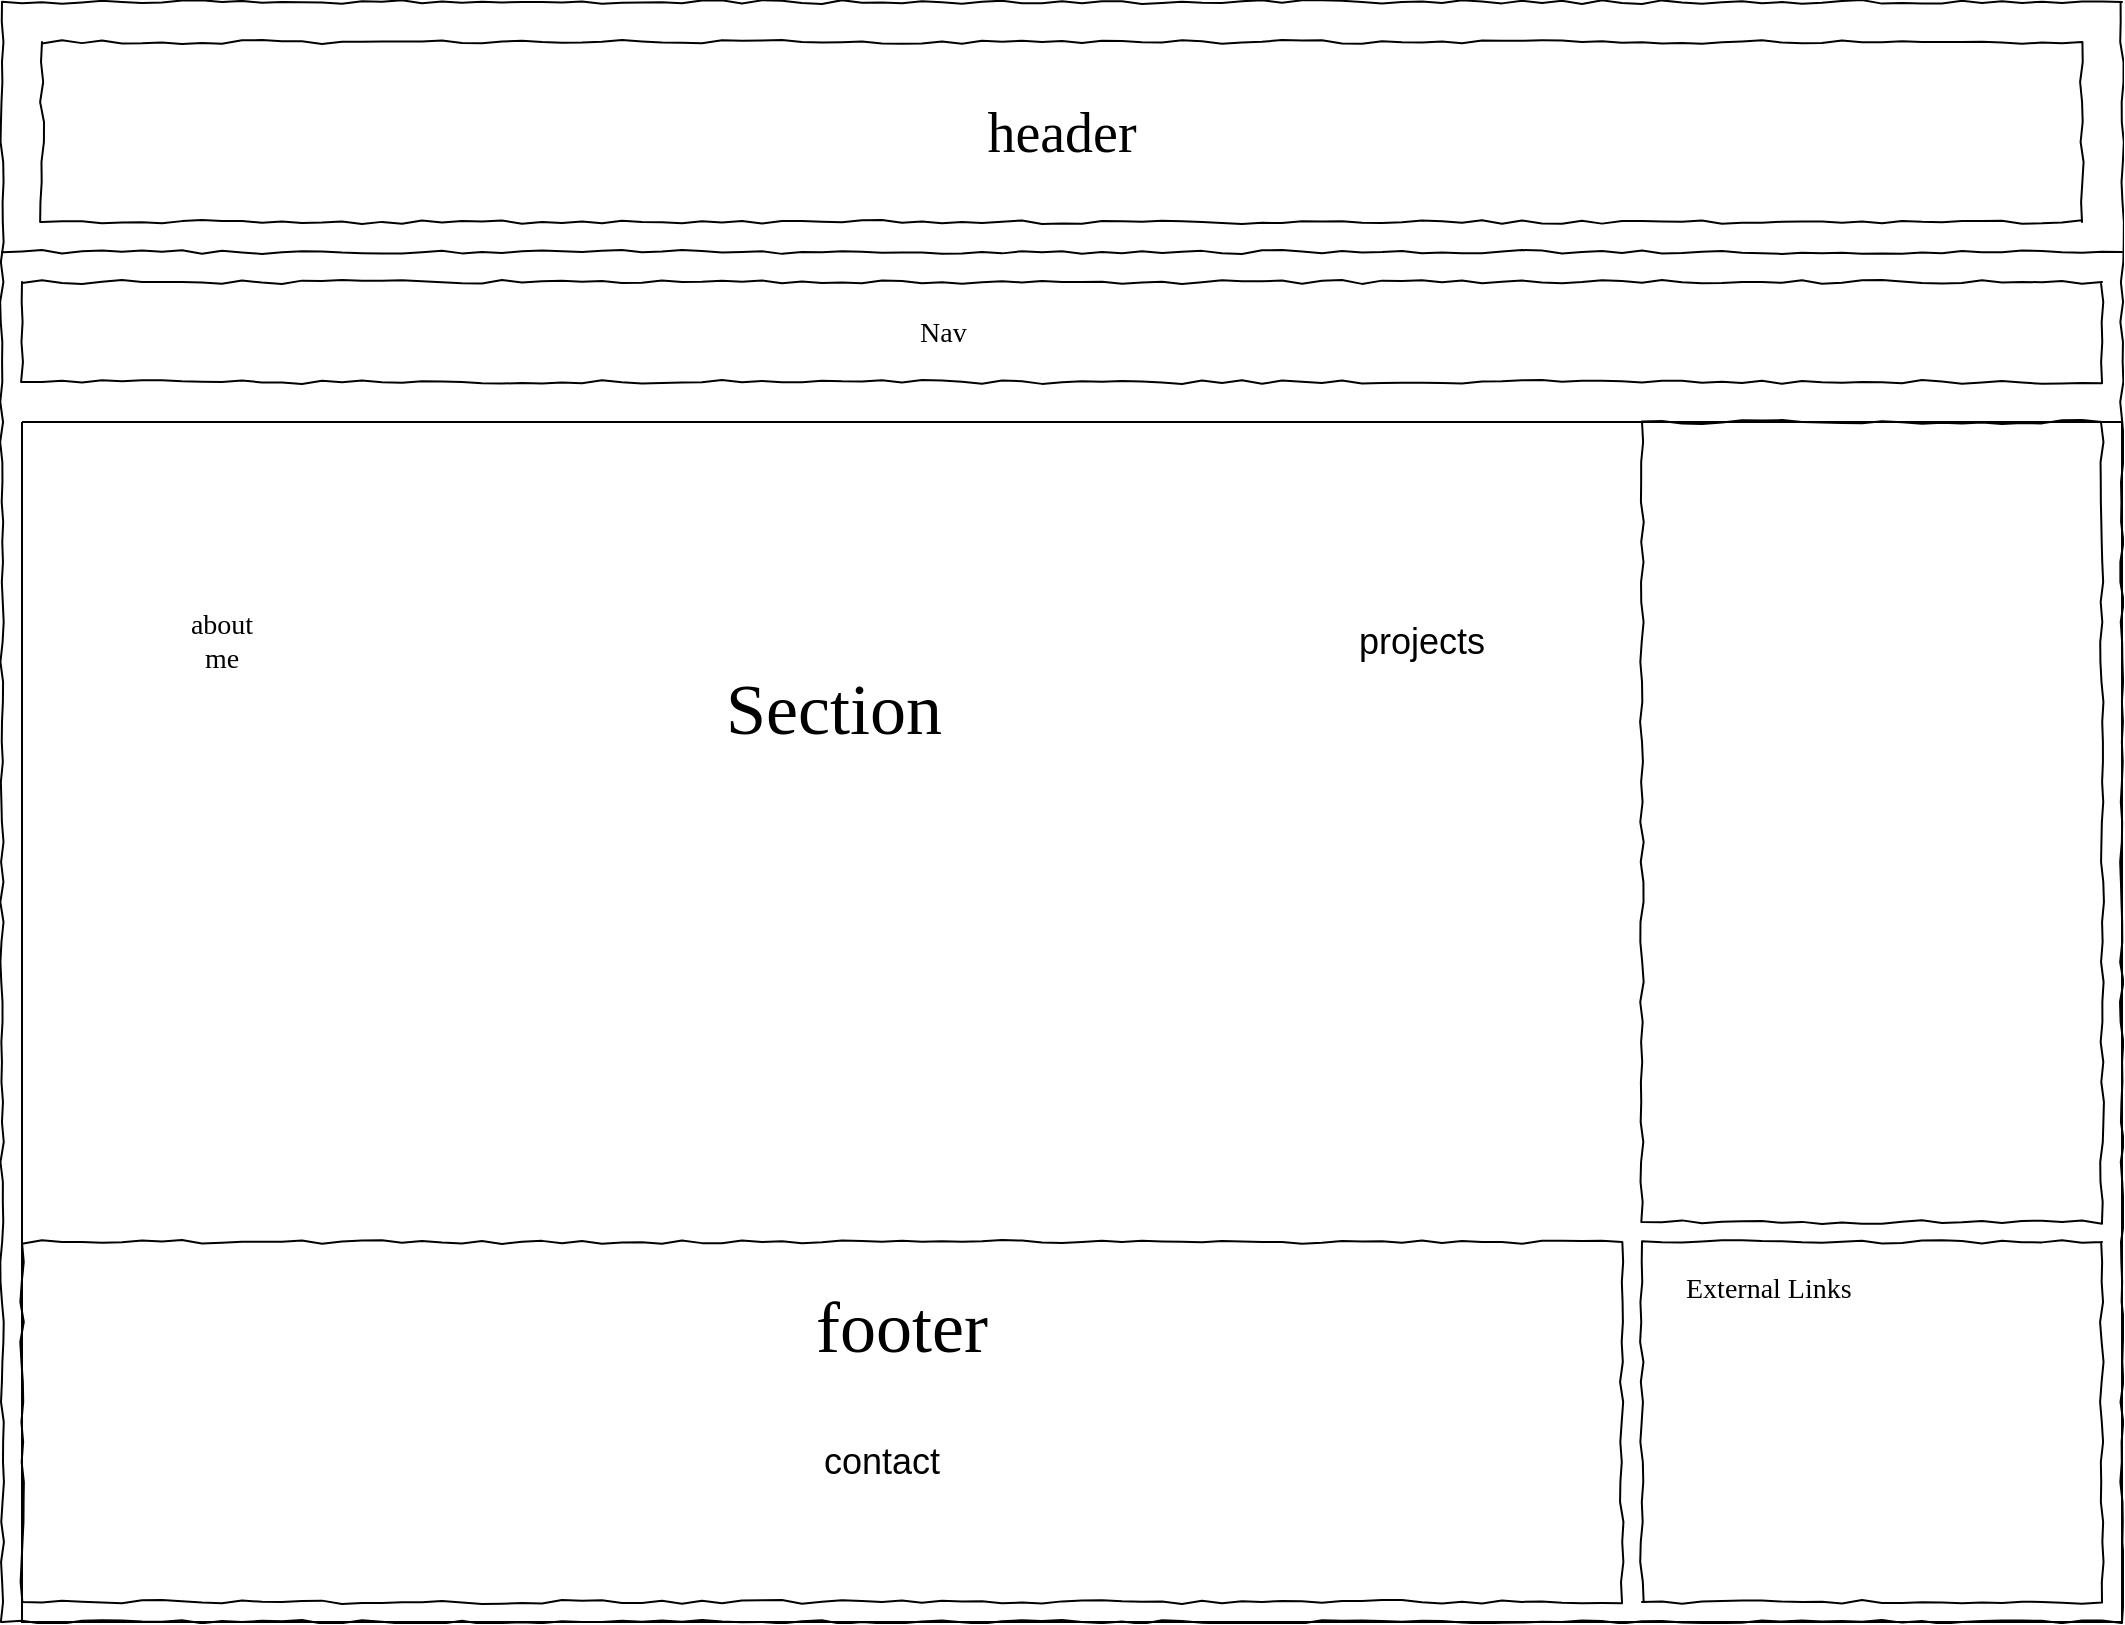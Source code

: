 <mxfile version="14.9.2" type="device"><diagram name="Page-1" id="03018318-947c-dd8e-b7a3-06fadd420f32"><mxGraphModel dx="1746" dy="1006" grid="1" gridSize="10" guides="1" tooltips="1" connect="1" arrows="1" fold="1" page="1" pageScale="1" pageWidth="1100" pageHeight="850" background="none" math="0" shadow="0"><root><mxCell id="0"/><mxCell id="1" parent="0"/><mxCell id="677b7b8949515195-2" value="header" style="whiteSpace=wrap;html=1;rounded=0;shadow=0;labelBackgroundColor=none;strokeWidth=1;fontFamily=Verdana;fontSize=28;align=center;comic=1;" parent="1" vertex="1"><mxGeometry x="40" y="40" width="1020" height="90" as="geometry"/></mxCell><mxCell id="677b7b8949515195-9" value="" style="line;strokeWidth=1;html=1;rounded=0;shadow=0;labelBackgroundColor=none;fillColor=none;fontFamily=Verdana;fontSize=14;fontColor=#000000;align=center;comic=1;" parent="1" vertex="1"><mxGeometry x="20" y="140" width="1060" height="10" as="geometry"/></mxCell><mxCell id="677b7b8949515195-10" value="" style="whiteSpace=wrap;html=1;rounded=0;shadow=0;labelBackgroundColor=none;strokeWidth=1;fillColor=none;fontFamily=Verdana;fontSize=12;align=center;comic=1;" parent="1" vertex="1"><mxGeometry x="30" y="160" width="1040" height="50" as="geometry"/></mxCell><mxCell id="677b7b8949515195-12" value="Nav" style="text;html=1;points=[];align=left;verticalAlign=top;spacingTop=-4;fontSize=14;fontFamily=Verdana" parent="1" vertex="1"><mxGeometry x="477" y="175" width="60" height="20" as="geometry"/></mxCell><mxCell id="677b7b8949515195-14" value="&lt;font style=&quot;font-size: 36px&quot;&gt;Section&amp;nbsp;&lt;/font&gt;" style="text;html=1;points=[];align=left;verticalAlign=top;spacingTop=-4;fontSize=14;fontFamily=Verdana" parent="1" vertex="1"><mxGeometry x="380" y="350" width="150" height="30" as="geometry"/></mxCell><mxCell id="677b7b8949515195-15" value="&lt;div style=&quot;text-align: justify&quot;&gt;&lt;br&gt;&lt;/div&gt;" style="whiteSpace=wrap;html=1;rounded=0;shadow=0;labelBackgroundColor=none;strokeWidth=1;fillColor=none;fontFamily=Verdana;fontSize=12;align=center;verticalAlign=top;spacing=10;comic=1;" parent="1" vertex="1"><mxGeometry x="30" y="640" width="800" height="180" as="geometry"/></mxCell><mxCell id="677b7b8949515195-25" value="" style="whiteSpace=wrap;html=1;rounded=0;shadow=0;labelBackgroundColor=none;strokeWidth=1;fillColor=none;fontFamily=Verdana;fontSize=12;align=center;comic=1;" parent="1" vertex="1"><mxGeometry x="840" y="230" width="230" height="400" as="geometry"/></mxCell><mxCell id="677b7b8949515195-26" value="" style="whiteSpace=wrap;html=1;rounded=0;shadow=0;labelBackgroundColor=none;strokeWidth=1;fillColor=none;fontFamily=Verdana;fontSize=12;align=center;comic=1;" parent="1" vertex="1"><mxGeometry x="840" y="640" width="230" height="180" as="geometry"/></mxCell><mxCell id="677b7b8949515195-42" value="External Links" style="text;html=1;points=[];align=left;verticalAlign=top;spacingTop=-4;fontSize=14;fontFamily=Verdana" parent="1" vertex="1"><mxGeometry x="860" y="653" width="170" height="20" as="geometry"/></mxCell><mxCell id="zRDaOQS1Dlfsl4JkHLOe-4" value="" style="swimlane;startSize=0;" vertex="1" parent="1"><mxGeometry x="30" y="230" width="1050" height="600" as="geometry"/></mxCell><mxCell id="zRDaOQS1Dlfsl4JkHLOe-8" value="&lt;font face=&quot;Verdana&quot; style=&quot;font-size: 14px&quot;&gt;about me&lt;/font&gt;" style="text;html=1;strokeColor=none;fillColor=none;align=center;verticalAlign=middle;whiteSpace=wrap;rounded=0;" vertex="1" parent="zRDaOQS1Dlfsl4JkHLOe-4"><mxGeometry x="80" y="100" width="40" height="20" as="geometry"/></mxCell><mxCell id="677b7b8949515195-1" value="" style="whiteSpace=wrap;html=1;rounded=0;shadow=0;labelBackgroundColor=none;strokeColor=#000000;strokeWidth=1;fillColor=none;fontFamily=Verdana;fontSize=12;fontColor=#000000;align=center;comic=1;" parent="zRDaOQS1Dlfsl4JkHLOe-4" vertex="1"><mxGeometry x="-10" y="-210" width="1060" height="810" as="geometry"/></mxCell><mxCell id="zRDaOQS1Dlfsl4JkHLOe-7" value="&lt;font style=&quot;font-size: 18px&quot;&gt;contact&lt;/font&gt;" style="text;html=1;strokeColor=none;fillColor=none;align=center;verticalAlign=middle;whiteSpace=wrap;rounded=0;" vertex="1" parent="zRDaOQS1Dlfsl4JkHLOe-4"><mxGeometry x="410" y="510" width="40" height="20" as="geometry"/></mxCell><mxCell id="zRDaOQS1Dlfsl4JkHLOe-5" value="&lt;font face=&quot;Verdana&quot; style=&quot;font-size: 36px&quot;&gt;footer&lt;/font&gt;" style="text;html=1;strokeColor=none;fillColor=none;align=center;verticalAlign=middle;whiteSpace=wrap;rounded=0;" vertex="1" parent="1"><mxGeometry x="450" y="673" width="40" height="20" as="geometry"/></mxCell><mxCell id="zRDaOQS1Dlfsl4JkHLOe-6" value="&lt;font style=&quot;font-size: 18px&quot;&gt;projects&lt;/font&gt;" style="text;html=1;strokeColor=none;fillColor=none;align=center;verticalAlign=middle;whiteSpace=wrap;rounded=0;" vertex="1" parent="1"><mxGeometry x="710" y="330" width="40" height="20" as="geometry"/></mxCell></root></mxGraphModel></diagram></mxfile>